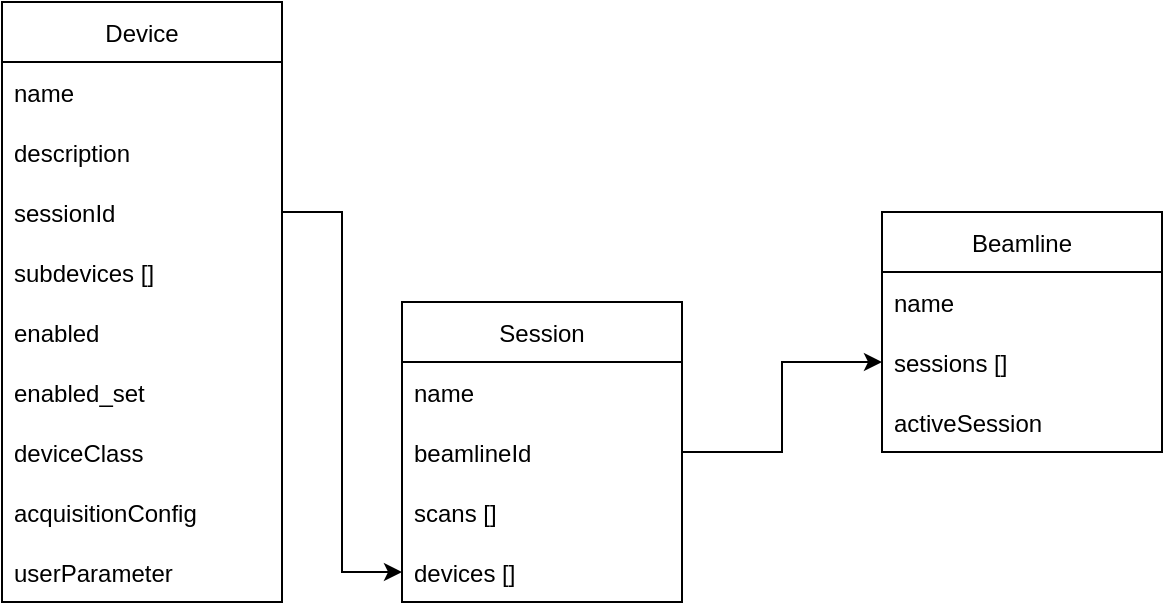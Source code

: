 <mxfile>
    <diagram id="lM8l5Z0Aq0sgoTEFW-dG" name="current">
        <mxGraphModel dx="1824" dy="476" grid="1" gridSize="10" guides="1" tooltips="1" connect="1" arrows="1" fold="1" page="1" pageScale="1" pageWidth="1169" pageHeight="827" math="0" shadow="0">
            <root>
                <mxCell id="soIy7uyMmyg0S_ZOvgGp-0"/>
                <mxCell id="soIy7uyMmyg0S_ZOvgGp-1" parent="soIy7uyMmyg0S_ZOvgGp-0"/>
                <mxCell id="gN9IKqw32R8cD9rMZOcJ-0" value="Session" style="swimlane;fontStyle=0;childLayout=stackLayout;horizontal=1;startSize=30;horizontalStack=0;resizeParent=1;resizeParentMax=0;resizeLast=0;collapsible=1;marginBottom=0;" vertex="1" parent="soIy7uyMmyg0S_ZOvgGp-1">
                    <mxGeometry x="-670" y="360" width="140" height="150" as="geometry"/>
                </mxCell>
                <mxCell id="gN9IKqw32R8cD9rMZOcJ-1" value="name" style="text;strokeColor=none;fillColor=none;align=left;verticalAlign=middle;spacingLeft=4;spacingRight=4;overflow=hidden;points=[[0,0.5],[1,0.5]];portConstraint=eastwest;rotatable=0;" vertex="1" parent="gN9IKqw32R8cD9rMZOcJ-0">
                    <mxGeometry y="30" width="140" height="30" as="geometry"/>
                </mxCell>
                <mxCell id="gN9IKqw32R8cD9rMZOcJ-2" value="beamlineId" style="text;strokeColor=none;fillColor=none;align=left;verticalAlign=middle;spacingLeft=4;spacingRight=4;overflow=hidden;points=[[0,0.5],[1,0.5]];portConstraint=eastwest;rotatable=0;" vertex="1" parent="gN9IKqw32R8cD9rMZOcJ-0">
                    <mxGeometry y="60" width="140" height="30" as="geometry"/>
                </mxCell>
                <mxCell id="gN9IKqw32R8cD9rMZOcJ-3" value="scans []" style="text;strokeColor=none;fillColor=none;align=left;verticalAlign=middle;spacingLeft=4;spacingRight=4;overflow=hidden;points=[[0,0.5],[1,0.5]];portConstraint=eastwest;rotatable=0;" vertex="1" parent="gN9IKqw32R8cD9rMZOcJ-0">
                    <mxGeometry y="90" width="140" height="30" as="geometry"/>
                </mxCell>
                <mxCell id="gN9IKqw32R8cD9rMZOcJ-4" value="devices []" style="text;strokeColor=none;fillColor=none;align=left;verticalAlign=middle;spacingLeft=4;spacingRight=4;overflow=hidden;points=[[0,0.5],[1,0.5]];portConstraint=eastwest;rotatable=0;" vertex="1" parent="gN9IKqw32R8cD9rMZOcJ-0">
                    <mxGeometry y="120" width="140" height="30" as="geometry"/>
                </mxCell>
                <mxCell id="gN9IKqw32R8cD9rMZOcJ-6" style="edgeStyle=orthogonalEdgeStyle;rounded=0;orthogonalLoop=1;jettySize=auto;html=1;exitX=1;exitY=0.5;exitDx=0;exitDy=0;entryX=0;entryY=0.5;entryDx=0;entryDy=0;" edge="1" parent="soIy7uyMmyg0S_ZOvgGp-1" source="gN9IKqw32R8cD9rMZOcJ-10" target="gN9IKqw32R8cD9rMZOcJ-4">
                    <mxGeometry relative="1" as="geometry"/>
                </mxCell>
                <mxCell id="gN9IKqw32R8cD9rMZOcJ-7" value="Device" style="swimlane;fontStyle=0;childLayout=stackLayout;horizontal=1;startSize=30;horizontalStack=0;resizeParent=1;resizeParentMax=0;resizeLast=0;collapsible=1;marginBottom=0;" vertex="1" parent="soIy7uyMmyg0S_ZOvgGp-1">
                    <mxGeometry x="-870" y="210" width="140" height="300" as="geometry"/>
                </mxCell>
                <mxCell id="gN9IKqw32R8cD9rMZOcJ-8" value="name" style="text;strokeColor=none;fillColor=none;align=left;verticalAlign=middle;spacingLeft=4;spacingRight=4;overflow=hidden;points=[[0,0.5],[1,0.5]];portConstraint=eastwest;rotatable=0;" vertex="1" parent="gN9IKqw32R8cD9rMZOcJ-7">
                    <mxGeometry y="30" width="140" height="30" as="geometry"/>
                </mxCell>
                <mxCell id="gN9IKqw32R8cD9rMZOcJ-9" value="description" style="text;strokeColor=none;fillColor=none;align=left;verticalAlign=middle;spacingLeft=4;spacingRight=4;overflow=hidden;points=[[0,0.5],[1,0.5]];portConstraint=eastwest;rotatable=0;" vertex="1" parent="gN9IKqw32R8cD9rMZOcJ-7">
                    <mxGeometry y="60" width="140" height="30" as="geometry"/>
                </mxCell>
                <mxCell id="gN9IKqw32R8cD9rMZOcJ-10" value="sessionId" style="text;strokeColor=none;fillColor=none;align=left;verticalAlign=middle;spacingLeft=4;spacingRight=4;overflow=hidden;points=[[0,0.5],[1,0.5]];portConstraint=eastwest;rotatable=0;" vertex="1" parent="gN9IKqw32R8cD9rMZOcJ-7">
                    <mxGeometry y="90" width="140" height="30" as="geometry"/>
                </mxCell>
                <mxCell id="gN9IKqw32R8cD9rMZOcJ-11" value="subdevices []" style="text;strokeColor=none;fillColor=none;align=left;verticalAlign=middle;spacingLeft=4;spacingRight=4;overflow=hidden;points=[[0,0.5],[1,0.5]];portConstraint=eastwest;rotatable=0;" vertex="1" parent="gN9IKqw32R8cD9rMZOcJ-7">
                    <mxGeometry y="120" width="140" height="30" as="geometry"/>
                </mxCell>
                <mxCell id="gN9IKqw32R8cD9rMZOcJ-12" value="enabled" style="text;strokeColor=none;fillColor=none;align=left;verticalAlign=middle;spacingLeft=4;spacingRight=4;overflow=hidden;points=[[0,0.5],[1,0.5]];portConstraint=eastwest;rotatable=0;" vertex="1" parent="gN9IKqw32R8cD9rMZOcJ-7">
                    <mxGeometry y="150" width="140" height="30" as="geometry"/>
                </mxCell>
                <mxCell id="gN9IKqw32R8cD9rMZOcJ-14" value="enabled_set" style="text;strokeColor=none;fillColor=none;align=left;verticalAlign=middle;spacingLeft=4;spacingRight=4;overflow=hidden;points=[[0,0.5],[1,0.5]];portConstraint=eastwest;rotatable=0;" vertex="1" parent="gN9IKqw32R8cD9rMZOcJ-7">
                    <mxGeometry y="180" width="140" height="30" as="geometry"/>
                </mxCell>
                <mxCell id="gN9IKqw32R8cD9rMZOcJ-15" value="deviceClass" style="text;strokeColor=none;fillColor=none;align=left;verticalAlign=middle;spacingLeft=4;spacingRight=4;overflow=hidden;points=[[0,0.5],[1,0.5]];portConstraint=eastwest;rotatable=0;" vertex="1" parent="gN9IKqw32R8cD9rMZOcJ-7">
                    <mxGeometry y="210" width="140" height="30" as="geometry"/>
                </mxCell>
                <mxCell id="gN9IKqw32R8cD9rMZOcJ-16" value="acquisitionConfig" style="text;strokeColor=none;fillColor=none;align=left;verticalAlign=middle;spacingLeft=4;spacingRight=4;overflow=hidden;points=[[0,0.5],[1,0.5]];portConstraint=eastwest;rotatable=0;" vertex="1" parent="gN9IKqw32R8cD9rMZOcJ-7">
                    <mxGeometry y="240" width="140" height="30" as="geometry"/>
                </mxCell>
                <mxCell id="gN9IKqw32R8cD9rMZOcJ-17" value="userParameter" style="text;strokeColor=none;fillColor=none;align=left;verticalAlign=middle;spacingLeft=4;spacingRight=4;overflow=hidden;points=[[0,0.5],[1,0.5]];portConstraint=eastwest;rotatable=0;" vertex="1" parent="gN9IKqw32R8cD9rMZOcJ-7">
                    <mxGeometry y="270" width="140" height="30" as="geometry"/>
                </mxCell>
                <mxCell id="J91FPY6UnvLVfEPZkH6M-0" value="Beamline" style="swimlane;fontStyle=0;childLayout=stackLayout;horizontal=1;startSize=30;horizontalStack=0;resizeParent=1;resizeParentMax=0;resizeLast=0;collapsible=1;marginBottom=0;" vertex="1" parent="soIy7uyMmyg0S_ZOvgGp-1">
                    <mxGeometry x="-430" y="315" width="140" height="120" as="geometry"/>
                </mxCell>
                <mxCell id="J91FPY6UnvLVfEPZkH6M-1" value="name" style="text;strokeColor=none;fillColor=none;align=left;verticalAlign=middle;spacingLeft=4;spacingRight=4;overflow=hidden;points=[[0,0.5],[1,0.5]];portConstraint=eastwest;rotatable=0;" vertex="1" parent="J91FPY6UnvLVfEPZkH6M-0">
                    <mxGeometry y="30" width="140" height="30" as="geometry"/>
                </mxCell>
                <mxCell id="J91FPY6UnvLVfEPZkH6M-2" value="sessions []" style="text;strokeColor=none;fillColor=none;align=left;verticalAlign=middle;spacingLeft=4;spacingRight=4;overflow=hidden;points=[[0,0.5],[1,0.5]];portConstraint=eastwest;rotatable=0;" vertex="1" parent="J91FPY6UnvLVfEPZkH6M-0">
                    <mxGeometry y="60" width="140" height="30" as="geometry"/>
                </mxCell>
                <mxCell id="J91FPY6UnvLVfEPZkH6M-4" value="activeSession" style="text;strokeColor=none;fillColor=none;align=left;verticalAlign=middle;spacingLeft=4;spacingRight=4;overflow=hidden;points=[[0,0.5],[1,0.5]];portConstraint=eastwest;rotatable=0;" vertex="1" parent="J91FPY6UnvLVfEPZkH6M-0">
                    <mxGeometry y="90" width="140" height="30" as="geometry"/>
                </mxCell>
                <mxCell id="J91FPY6UnvLVfEPZkH6M-9" style="edgeStyle=orthogonalEdgeStyle;html=1;exitX=1;exitY=0.5;exitDx=0;exitDy=0;entryX=0;entryY=0.5;entryDx=0;entryDy=0;orthogonalLoop=1;rounded=0;" edge="1" parent="soIy7uyMmyg0S_ZOvgGp-1" source="gN9IKqw32R8cD9rMZOcJ-2" target="J91FPY6UnvLVfEPZkH6M-2">
                    <mxGeometry relative="1" as="geometry"/>
                </mxCell>
            </root>
        </mxGraphModel>
    </diagram>
    <diagram id="vCNyTx4VJkq-spmLpPzz" name="envisioned">
        <mxGraphModel dx="2249" dy="785" grid="1" gridSize="10" guides="1" tooltips="1" connect="1" arrows="1" fold="1" page="1" pageScale="1" pageWidth="1169" pageHeight="827" math="0" shadow="0">
            <root>
                <mxCell id="0"/>
                <mxCell id="1" parent="0"/>
                <mxCell id="1Hn1AgGyMTO8uLk5IlXV-2" value="Beamline" style="swimlane;fontStyle=0;childLayout=stackLayout;horizontal=1;startSize=30;horizontalStack=0;resizeParent=1;resizeParentMax=0;resizeLast=0;collapsible=1;marginBottom=0;" parent="1" vertex="1">
                    <mxGeometry x="-350" y="190" width="140" height="180" as="geometry"/>
                </mxCell>
                <mxCell id="1Hn1AgGyMTO8uLk5IlXV-3" value="name" style="text;strokeColor=none;fillColor=none;align=left;verticalAlign=middle;spacingLeft=4;spacingRight=4;overflow=hidden;points=[[0,0.5],[1,0.5]];portConstraint=eastwest;rotatable=0;" parent="1Hn1AgGyMTO8uLk5IlXV-2" vertex="1">
                    <mxGeometry y="30" width="140" height="30" as="geometry"/>
                </mxCell>
                <mxCell id="1Hn1AgGyMTO8uLk5IlXV-4" value="experiment []" style="text;strokeColor=none;fillColor=none;align=left;verticalAlign=middle;spacingLeft=4;spacingRight=4;overflow=hidden;points=[[0,0.5],[1,0.5]];portConstraint=eastwest;rotatable=0;" parent="1Hn1AgGyMTO8uLk5IlXV-2" vertex="1">
                    <mxGeometry y="60" width="140" height="30" as="geometry"/>
                </mxCell>
                <mxCell id="1Hn1AgGyMTO8uLk5IlXV-49" value="beamlineConfig" style="text;strokeColor=none;fillColor=none;align=left;verticalAlign=middle;spacingLeft=4;spacingRight=4;overflow=hidden;points=[[0,0.5],[1,0.5]];portConstraint=eastwest;rotatable=0;" parent="1Hn1AgGyMTO8uLk5IlXV-2" vertex="1">
                    <mxGeometry y="90" width="140" height="30" as="geometry"/>
                </mxCell>
                <mxCell id="1Hn1AgGyMTO8uLk5IlXV-50" value="activeExperiment" style="text;strokeColor=none;fillColor=none;align=left;verticalAlign=middle;spacingLeft=4;spacingRight=4;overflow=hidden;points=[[0,0.5],[1,0.5]];portConstraint=eastwest;rotatable=0;" parent="1Hn1AgGyMTO8uLk5IlXV-2" vertex="1">
                    <mxGeometry y="120" width="140" height="30" as="geometry"/>
                </mxCell>
                <mxCell id="1Hn1AgGyMTO8uLk5IlXV-5" value="templates []" style="text;strokeColor=none;fillColor=none;align=left;verticalAlign=middle;spacingLeft=4;spacingRight=4;overflow=hidden;points=[[0,0.5],[1,0.5]];portConstraint=eastwest;rotatable=0;" parent="1Hn1AgGyMTO8uLk5IlXV-2" vertex="1">
                    <mxGeometry y="150" width="140" height="30" as="geometry"/>
                </mxCell>
                <mxCell id="1Hn1AgGyMTO8uLk5IlXV-6" value="Session" style="swimlane;fontStyle=0;childLayout=stackLayout;horizontal=1;startSize=30;horizontalStack=0;resizeParent=1;resizeParentMax=0;resizeLast=0;collapsible=1;marginBottom=0;" parent="1" vertex="1">
                    <mxGeometry x="-820" y="510" width="140" height="180" as="geometry"/>
                </mxCell>
                <mxCell id="1Hn1AgGyMTO8uLk5IlXV-7" value="name" style="text;strokeColor=none;fillColor=none;align=left;verticalAlign=middle;spacingLeft=4;spacingRight=4;overflow=hidden;points=[[0,0.5],[1,0.5]];portConstraint=eastwest;rotatable=0;" parent="1Hn1AgGyMTO8uLk5IlXV-6" vertex="1">
                    <mxGeometry y="30" width="140" height="30" as="geometry"/>
                </mxCell>
                <mxCell id="1Hn1AgGyMTO8uLk5IlXV-8" value="experimentId" style="text;strokeColor=none;fillColor=none;align=left;verticalAlign=middle;spacingLeft=4;spacingRight=4;overflow=hidden;points=[[0,0.5],[1,0.5]];portConstraint=eastwest;rotatable=0;" parent="1Hn1AgGyMTO8uLk5IlXV-6" vertex="1">
                    <mxGeometry y="60" width="140" height="30" as="geometry"/>
                </mxCell>
                <mxCell id="1Hn1AgGyMTO8uLk5IlXV-53" value="scans []" style="text;strokeColor=none;fillColor=none;align=left;verticalAlign=middle;spacingLeft=4;spacingRight=4;overflow=hidden;points=[[0,0.5],[1,0.5]];portConstraint=eastwest;rotatable=0;" parent="1Hn1AgGyMTO8uLk5IlXV-6" vertex="1">
                    <mxGeometry y="90" width="140" height="30" as="geometry"/>
                </mxCell>
                <mxCell id="1Hn1AgGyMTO8uLk5IlXV-54" value="devices []" style="text;strokeColor=none;fillColor=none;align=left;verticalAlign=middle;spacingLeft=4;spacingRight=4;overflow=hidden;points=[[0,0.5],[1,0.5]];portConstraint=eastwest;rotatable=0;" parent="1Hn1AgGyMTO8uLk5IlXV-6" vertex="1">
                    <mxGeometry y="120" width="140" height="30" as="geometry"/>
                </mxCell>
                <mxCell id="1Hn1AgGyMTO8uLk5IlXV-9" value="sessionConfig" style="text;strokeColor=none;fillColor=none;align=left;verticalAlign=middle;spacingLeft=4;spacingRight=4;overflow=hidden;points=[[0,0.5],[1,0.5]];portConstraint=eastwest;rotatable=0;" parent="1Hn1AgGyMTO8uLk5IlXV-6" vertex="1">
                    <mxGeometry y="150" width="140" height="30" as="geometry"/>
                </mxCell>
                <mxCell id="1Hn1AgGyMTO8uLk5IlXV-48" style="edgeStyle=orthogonalEdgeStyle;rounded=0;orthogonalLoop=1;jettySize=auto;html=1;exitX=1;exitY=0.5;exitDx=0;exitDy=0;entryX=0;entryY=0.5;entryDx=0;entryDy=0;" parent="1" source="1Hn1AgGyMTO8uLk5IlXV-11" target="1Hn1AgGyMTO8uLk5IlXV-4" edge="1">
                    <mxGeometry relative="1" as="geometry">
                        <Array as="points">
                            <mxPoint x="-440" y="265"/>
                            <mxPoint x="-440" y="265"/>
                        </Array>
                    </mxGeometry>
                </mxCell>
                <mxCell id="1Hn1AgGyMTO8uLk5IlXV-10" value="Experiment" style="swimlane;fontStyle=0;childLayout=stackLayout;horizontal=1;startSize=30;horizontalStack=0;resizeParent=1;resizeParentMax=0;resizeLast=0;collapsible=1;marginBottom=0;" parent="1" vertex="1">
                    <mxGeometry x="-640" y="190" width="140" height="300" as="geometry">
                        <mxRectangle x="130" y="250" width="100" height="30" as="alternateBounds"/>
                    </mxGeometry>
                </mxCell>
                <mxCell id="1Hn1AgGyMTO8uLk5IlXV-52" value="name" style="text;strokeColor=none;fillColor=none;align=left;verticalAlign=middle;spacingLeft=4;spacingRight=4;overflow=hidden;points=[[0,0.5],[1,0.5]];portConstraint=eastwest;rotatable=0;" parent="1Hn1AgGyMTO8uLk5IlXV-10" vertex="1">
                    <mxGeometry y="30" width="140" height="30" as="geometry"/>
                </mxCell>
                <mxCell id="1Hn1AgGyMTO8uLk5IlXV-11" value="beamlineId" style="text;strokeColor=none;fillColor=none;align=left;verticalAlign=middle;spacingLeft=4;spacingRight=4;overflow=hidden;points=[[0,0.5],[1,0.5]];portConstraint=eastwest;rotatable=0;" parent="1Hn1AgGyMTO8uLk5IlXV-10" vertex="1">
                    <mxGeometry y="60" width="140" height="30" as="geometry"/>
                </mxCell>
                <mxCell id="1Hn1AgGyMTO8uLk5IlXV-58" value="userId" style="text;strokeColor=none;fillColor=none;align=left;verticalAlign=middle;spacingLeft=4;spacingRight=4;overflow=hidden;points=[[0,0.5],[1,0.5]];portConstraint=eastwest;rotatable=0;" parent="1Hn1AgGyMTO8uLk5IlXV-10" vertex="1">
                    <mxGeometry y="90" width="140" height="30" as="geometry"/>
                </mxCell>
                <mxCell id="1Hn1AgGyMTO8uLk5IlXV-30" value="datasets" style="text;strokeColor=none;fillColor=none;align=left;verticalAlign=middle;spacingLeft=4;spacingRight=4;overflow=hidden;points=[[0,0.5],[1,0.5]];portConstraint=eastwest;rotatable=0;" parent="1Hn1AgGyMTO8uLk5IlXV-10" vertex="1">
                    <mxGeometry y="120" width="140" height="30" as="geometry"/>
                </mxCell>
                <mxCell id="1Hn1AgGyMTO8uLk5IlXV-31" value="logbook" style="text;strokeColor=none;fillColor=none;align=left;verticalAlign=middle;spacingLeft=4;spacingRight=4;overflow=hidden;points=[[0,0.5],[1,0.5]];portConstraint=eastwest;rotatable=0;" parent="1Hn1AgGyMTO8uLk5IlXV-10" vertex="1">
                    <mxGeometry y="150" width="140" height="30" as="geometry"/>
                </mxCell>
                <mxCell id="1Hn1AgGyMTO8uLk5IlXV-32" value="samples []" style="text;strokeColor=none;fillColor=none;align=left;verticalAlign=middle;spacingLeft=4;spacingRight=4;overflow=hidden;points=[[0,0.5],[1,0.5]];portConstraint=eastwest;rotatable=0;" parent="1Hn1AgGyMTO8uLk5IlXV-10" vertex="1">
                    <mxGeometry y="180" width="140" height="30" as="geometry"/>
                </mxCell>
                <mxCell id="1Hn1AgGyMTO8uLk5IlXV-66" value="experimentConfig" style="text;strokeColor=none;fillColor=none;align=left;verticalAlign=middle;spacingLeft=4;spacingRight=4;overflow=hidden;points=[[0,0.5],[1,0.5]];portConstraint=eastwest;rotatable=0;" parent="1Hn1AgGyMTO8uLk5IlXV-10" vertex="1">
                    <mxGeometry y="210" width="140" height="30" as="geometry"/>
                </mxCell>
                <mxCell id="1Hn1AgGyMTO8uLk5IlXV-65" value="activeSession" style="text;strokeColor=none;fillColor=none;align=left;verticalAlign=middle;spacingLeft=4;spacingRight=4;overflow=hidden;points=[[0,0.5],[1,0.5]];portConstraint=eastwest;rotatable=0;" parent="1Hn1AgGyMTO8uLk5IlXV-10" vertex="1">
                    <mxGeometry y="240" width="140" height="30" as="geometry"/>
                </mxCell>
                <mxCell id="1Hn1AgGyMTO8uLk5IlXV-33" value="sessions []" style="text;strokeColor=none;fillColor=none;align=left;verticalAlign=middle;spacingLeft=4;spacingRight=4;overflow=hidden;points=[[0,0.5],[1,0.5]];portConstraint=eastwest;rotatable=0;" parent="1Hn1AgGyMTO8uLk5IlXV-10" vertex="1">
                    <mxGeometry y="270" width="140" height="30" as="geometry"/>
                </mxCell>
                <mxCell id="1Hn1AgGyMTO8uLk5IlXV-55" style="edgeStyle=orthogonalEdgeStyle;rounded=0;orthogonalLoop=1;jettySize=auto;html=1;exitX=1;exitY=0.5;exitDx=0;exitDy=0;entryX=0;entryY=0.5;entryDx=0;entryDy=0;" parent="1" source="1Hn1AgGyMTO8uLk5IlXV-16" target="1Hn1AgGyMTO8uLk5IlXV-54" edge="1">
                    <mxGeometry relative="1" as="geometry"/>
                </mxCell>
                <mxCell id="1Hn1AgGyMTO8uLk5IlXV-14" value="Device" style="swimlane;fontStyle=0;childLayout=stackLayout;horizontal=1;startSize=30;horizontalStack=0;resizeParent=1;resizeParentMax=0;resizeLast=0;collapsible=1;marginBottom=0;" parent="1" vertex="1">
                    <mxGeometry x="-1020" y="390" width="140" height="300" as="geometry"/>
                </mxCell>
                <mxCell id="1Hn1AgGyMTO8uLk5IlXV-15" value="name" style="text;strokeColor=none;fillColor=none;align=left;verticalAlign=middle;spacingLeft=4;spacingRight=4;overflow=hidden;points=[[0,0.5],[1,0.5]];portConstraint=eastwest;rotatable=0;" parent="1Hn1AgGyMTO8uLk5IlXV-14" vertex="1">
                    <mxGeometry y="30" width="140" height="30" as="geometry"/>
                </mxCell>
                <mxCell id="1Hn1AgGyMTO8uLk5IlXV-73" value="description" style="text;strokeColor=none;fillColor=none;align=left;verticalAlign=middle;spacingLeft=4;spacingRight=4;overflow=hidden;points=[[0,0.5],[1,0.5]];portConstraint=eastwest;rotatable=0;" parent="1Hn1AgGyMTO8uLk5IlXV-14" vertex="1">
                    <mxGeometry y="60" width="140" height="30" as="geometry"/>
                </mxCell>
                <mxCell id="1Hn1AgGyMTO8uLk5IlXV-16" value="sessionId" style="text;strokeColor=none;fillColor=none;align=left;verticalAlign=middle;spacingLeft=4;spacingRight=4;overflow=hidden;points=[[0,0.5],[1,0.5]];portConstraint=eastwest;rotatable=0;" parent="1Hn1AgGyMTO8uLk5IlXV-14" vertex="1">
                    <mxGeometry y="90" width="140" height="30" as="geometry"/>
                </mxCell>
                <mxCell id="1Hn1AgGyMTO8uLk5IlXV-67" value="subdevices []" style="text;strokeColor=none;fillColor=none;align=left;verticalAlign=middle;spacingLeft=4;spacingRight=4;overflow=hidden;points=[[0,0.5],[1,0.5]];portConstraint=eastwest;rotatable=0;" parent="1Hn1AgGyMTO8uLk5IlXV-14" vertex="1">
                    <mxGeometry y="120" width="140" height="30" as="geometry"/>
                </mxCell>
                <mxCell id="1Hn1AgGyMTO8uLk5IlXV-68" value="enabled" style="text;strokeColor=none;fillColor=none;align=left;verticalAlign=middle;spacingLeft=4;spacingRight=4;overflow=hidden;points=[[0,0.5],[1,0.5]];portConstraint=eastwest;rotatable=0;" parent="1Hn1AgGyMTO8uLk5IlXV-14" vertex="1">
                    <mxGeometry y="150" width="140" height="30" as="geometry"/>
                </mxCell>
                <mxCell id="1Hn1AgGyMTO8uLk5IlXV-70" value="enabled_set" style="text;strokeColor=none;fillColor=none;align=left;verticalAlign=middle;spacingLeft=4;spacingRight=4;overflow=hidden;points=[[0,0.5],[1,0.5]];portConstraint=eastwest;rotatable=0;" parent="1Hn1AgGyMTO8uLk5IlXV-14" vertex="1">
                    <mxGeometry y="180" width="140" height="30" as="geometry"/>
                </mxCell>
                <mxCell id="1Hn1AgGyMTO8uLk5IlXV-71" value="deviceClass" style="text;strokeColor=none;fillColor=none;align=left;verticalAlign=middle;spacingLeft=4;spacingRight=4;overflow=hidden;points=[[0,0.5],[1,0.5]];portConstraint=eastwest;rotatable=0;" parent="1Hn1AgGyMTO8uLk5IlXV-14" vertex="1">
                    <mxGeometry y="210" width="140" height="30" as="geometry"/>
                </mxCell>
                <mxCell id="1Hn1AgGyMTO8uLk5IlXV-72" value="acquisitionConfig" style="text;strokeColor=none;fillColor=none;align=left;verticalAlign=middle;spacingLeft=4;spacingRight=4;overflow=hidden;points=[[0,0.5],[1,0.5]];portConstraint=eastwest;rotatable=0;" parent="1Hn1AgGyMTO8uLk5IlXV-14" vertex="1">
                    <mxGeometry y="240" width="140" height="30" as="geometry"/>
                </mxCell>
                <mxCell id="1Hn1AgGyMTO8uLk5IlXV-17" value="userParameter" style="text;strokeColor=none;fillColor=none;align=left;verticalAlign=middle;spacingLeft=4;spacingRight=4;overflow=hidden;points=[[0,0.5],[1,0.5]];portConstraint=eastwest;rotatable=0;" parent="1Hn1AgGyMTO8uLk5IlXV-14" vertex="1">
                    <mxGeometry y="270" width="140" height="30" as="geometry"/>
                </mxCell>
                <mxCell id="1Hn1AgGyMTO8uLk5IlXV-18" value="Pipelines" style="swimlane;fontStyle=0;childLayout=stackLayout;horizontal=1;startSize=30;horizontalStack=0;resizeParent=1;resizeParentMax=0;resizeLast=0;collapsible=1;marginBottom=0;" parent="1" vertex="1" collapsed="1">
                    <mxGeometry x="-795" y="190" width="90" height="30" as="geometry">
                        <mxRectangle x="-590" y="90" width="140" height="120" as="alternateBounds"/>
                    </mxGeometry>
                </mxCell>
                <mxCell id="1Hn1AgGyMTO8uLk5IlXV-19" value="Item 1" style="text;strokeColor=none;fillColor=none;align=left;verticalAlign=middle;spacingLeft=4;spacingRight=4;overflow=hidden;points=[[0,0.5],[1,0.5]];portConstraint=eastwest;rotatable=0;" parent="1Hn1AgGyMTO8uLk5IlXV-18" vertex="1">
                    <mxGeometry y="30" width="90" height="30" as="geometry"/>
                </mxCell>
                <mxCell id="1Hn1AgGyMTO8uLk5IlXV-20" value="Item 2" style="text;strokeColor=none;fillColor=none;align=left;verticalAlign=middle;spacingLeft=4;spacingRight=4;overflow=hidden;points=[[0,0.5],[1,0.5]];portConstraint=eastwest;rotatable=0;" parent="1Hn1AgGyMTO8uLk5IlXV-18" vertex="1">
                    <mxGeometry y="60" width="90" height="30" as="geometry"/>
                </mxCell>
                <mxCell id="1Hn1AgGyMTO8uLk5IlXV-21" value="Item 3" style="text;strokeColor=none;fillColor=none;align=left;verticalAlign=middle;spacingLeft=4;spacingRight=4;overflow=hidden;points=[[0,0.5],[1,0.5]];portConstraint=eastwest;rotatable=0;" parent="1Hn1AgGyMTO8uLk5IlXV-18" vertex="1">
                    <mxGeometry y="90" width="90" height="30" as="geometry"/>
                </mxCell>
                <mxCell id="1Hn1AgGyMTO8uLk5IlXV-22" value="Sample" style="swimlane;fontStyle=0;childLayout=stackLayout;horizontal=1;startSize=30;horizontalStack=0;resizeParent=1;resizeParentMax=0;resizeLast=0;collapsible=1;marginBottom=0;" parent="1" vertex="1">
                    <mxGeometry x="-370" y="560" width="140" height="120" as="geometry"/>
                </mxCell>
                <mxCell id="1Hn1AgGyMTO8uLk5IlXV-23" value="experiments []" style="text;strokeColor=none;fillColor=none;align=left;verticalAlign=middle;spacingLeft=4;spacingRight=4;overflow=hidden;points=[[0,0.5],[1,0.5]];portConstraint=eastwest;rotatable=0;" parent="1Hn1AgGyMTO8uLk5IlXV-22" vertex="1">
                    <mxGeometry y="30" width="140" height="30" as="geometry"/>
                </mxCell>
                <mxCell id="1Hn1AgGyMTO8uLk5IlXV-24" value="Item 2" style="text;strokeColor=none;fillColor=none;align=left;verticalAlign=middle;spacingLeft=4;spacingRight=4;overflow=hidden;points=[[0,0.5],[1,0.5]];portConstraint=eastwest;rotatable=0;" parent="1Hn1AgGyMTO8uLk5IlXV-22" vertex="1">
                    <mxGeometry y="60" width="140" height="30" as="geometry"/>
                </mxCell>
                <mxCell id="1Hn1AgGyMTO8uLk5IlXV-25" value="Item 3" style="text;strokeColor=none;fillColor=none;align=left;verticalAlign=middle;spacingLeft=4;spacingRight=4;overflow=hidden;points=[[0,0.5],[1,0.5]];portConstraint=eastwest;rotatable=0;" parent="1Hn1AgGyMTO8uLk5IlXV-22" vertex="1">
                    <mxGeometry y="90" width="140" height="30" as="geometry"/>
                </mxCell>
                <mxCell id="1Hn1AgGyMTO8uLk5IlXV-26" value="User" style="swimlane;fontStyle=0;childLayout=stackLayout;horizontal=1;startSize=30;horizontalStack=0;resizeParent=1;resizeParentMax=0;resizeLast=0;collapsible=1;marginBottom=0;" parent="1" vertex="1">
                    <mxGeometry x="-350" y="390" width="140" height="90" as="geometry"/>
                </mxCell>
                <mxCell id="1Hn1AgGyMTO8uLk5IlXV-27" value="experiments []" style="text;strokeColor=none;fillColor=none;align=left;verticalAlign=middle;spacingLeft=4;spacingRight=4;overflow=hidden;points=[[0,0.5],[1,0.5]];portConstraint=eastwest;rotatable=0;" parent="1Hn1AgGyMTO8uLk5IlXV-26" vertex="1">
                    <mxGeometry y="30" width="140" height="30" as="geometry"/>
                </mxCell>
                <mxCell id="1Hn1AgGyMTO8uLk5IlXV-28" value="samples []" style="text;strokeColor=none;fillColor=none;align=left;verticalAlign=middle;spacingLeft=4;spacingRight=4;overflow=hidden;points=[[0,0.5],[1,0.5]];portConstraint=eastwest;rotatable=0;" parent="1Hn1AgGyMTO8uLk5IlXV-26" vertex="1">
                    <mxGeometry y="60" width="140" height="30" as="geometry"/>
                </mxCell>
                <mxCell id="1Hn1AgGyMTO8uLk5IlXV-59" style="edgeStyle=orthogonalEdgeStyle;rounded=0;orthogonalLoop=1;jettySize=auto;html=1;exitX=1;exitY=0.5;exitDx=0;exitDy=0;entryX=0;entryY=0.5;entryDx=0;entryDy=0;" parent="1" source="1Hn1AgGyMTO8uLk5IlXV-58" target="1Hn1AgGyMTO8uLk5IlXV-28" edge="1">
                    <mxGeometry relative="1" as="geometry"/>
                </mxCell>
                <mxCell id="1Hn1AgGyMTO8uLk5IlXV-63" style="edgeStyle=orthogonalEdgeStyle;rounded=0;orthogonalLoop=1;jettySize=auto;html=1;exitX=1;exitY=0.5;exitDx=0;exitDy=0;entryX=0;entryY=0.5;entryDx=0;entryDy=0;" parent="1" source="1Hn1AgGyMTO8uLk5IlXV-8" target="1Hn1AgGyMTO8uLk5IlXV-33" edge="1">
                    <mxGeometry relative="1" as="geometry"/>
                </mxCell>
                <mxCell id="1Hn1AgGyMTO8uLk5IlXV-74" style="edgeStyle=orthogonalEdgeStyle;rounded=0;orthogonalLoop=1;jettySize=auto;html=1;exitX=1;exitY=0.5;exitDx=0;exitDy=0;entryX=0;entryY=0.5;entryDx=0;entryDy=0;" parent="1" source="1Hn1AgGyMTO8uLk5IlXV-32" target="1Hn1AgGyMTO8uLk5IlXV-23" edge="1">
                    <mxGeometry relative="1" as="geometry"/>
                </mxCell>
                <mxCell id="CnWOHoZy_8Sv8gwBFpT--1" value="DUO" style="swimlane;fontStyle=0;childLayout=stackLayout;horizontal=1;startSize=30;horizontalStack=0;resizeParent=1;resizeParentMax=0;resizeLast=0;collapsible=1;marginBottom=0;" vertex="1" parent="1">
                    <mxGeometry x="-830" y="250" width="140" height="90" as="geometry"/>
                </mxCell>
                <mxCell id="1Hn1AgGyMTO8uLk5IlXV-12" value="proposal" style="text;strokeColor=none;fillColor=none;align=left;verticalAlign=middle;spacingLeft=4;spacingRight=4;overflow=hidden;points=[[0,0.5],[1,0.5]];portConstraint=eastwest;rotatable=0;" parent="CnWOHoZy_8Sv8gwBFpT--1" vertex="1">
                    <mxGeometry y="30" width="140" height="30" as="geometry"/>
                </mxCell>
                <mxCell id="1Hn1AgGyMTO8uLk5IlXV-13" value="PI" style="text;strokeColor=none;fillColor=none;align=left;verticalAlign=middle;spacingLeft=4;spacingRight=4;overflow=hidden;points=[[0,0.5],[1,0.5]];portConstraint=eastwest;rotatable=0;" parent="CnWOHoZy_8Sv8gwBFpT--1" vertex="1">
                    <mxGeometry y="60" width="140" height="30" as="geometry"/>
                </mxCell>
            </root>
        </mxGraphModel>
    </diagram>
</mxfile>